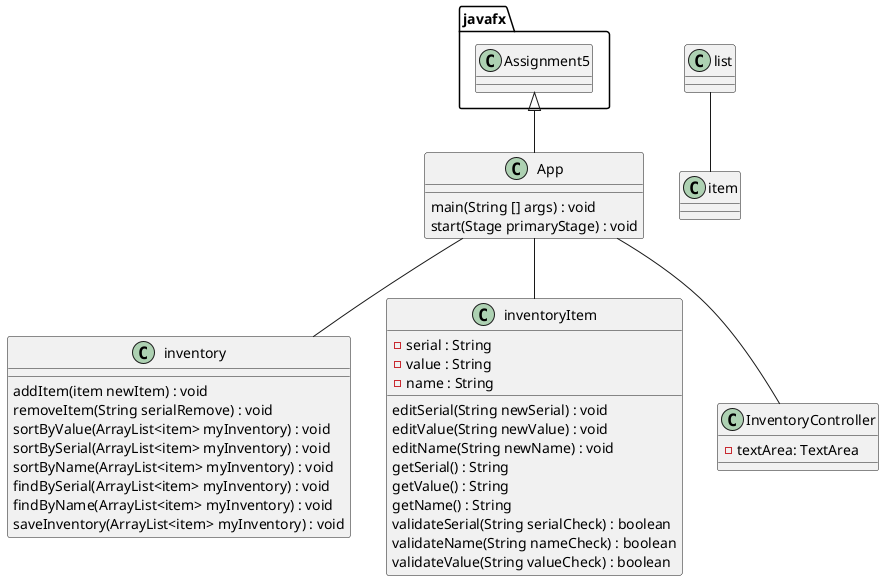 @startuml
'https://plantuml.com/class-diagram

class App
class inventory
class inventoryItem
class InventoryController

javafx.Assignment5 <|-- App

App -- inventory
App -- inventoryItem
App -- InventoryController

list -- item

class App {
main(String [] args) : void
start(Stage primaryStage) : void
}


class inventory {
addItem(item newItem) : void
removeItem(String serialRemove) : void
sortByValue(ArrayList<item> myInventory) : void
sortBySerial(ArrayList<item> myInventory) : void
sortByName(ArrayList<item> myInventory) : void
findBySerial(ArrayList<item> myInventory) : void
findByName(ArrayList<item> myInventory) : void
saveInventory(ArrayList<item> myInventory) : void
}

class inventoryItem {
- serial : String
- value : String
- name : String

editSerial(String newSerial) : void
editValue(String newValue) : void
editName(String newName) : void
getSerial() : String
getValue() : String
getName() : String
validateSerial(String serialCheck) : boolean
validateName(String nameCheck) : boolean
validateValue(String valueCheck) : boolean
}

class InventoryController {
- textArea: TextArea

}

@enduml